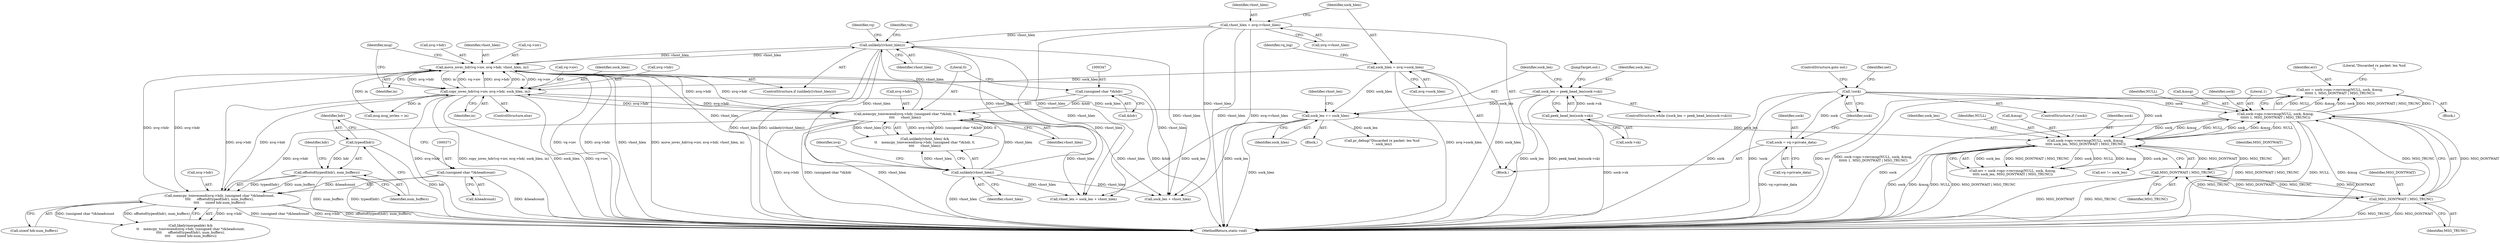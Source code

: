 digraph "0_linux_d8316f3991d207fe32881a9ac20241be8fa2bad0_0@API" {
"1000250" [label="(Call,err = sock->ops->recvmsg(NULL, sock, &msg,\n\t\t\t\t\t\t 1, MSG_DONTWAIT | MSG_TRUNC))"];
"1000252" [label="(Call,sock->ops->recvmsg(NULL, sock, &msg,\n\t\t\t\t\t\t 1, MSG_DONTWAIT | MSG_TRUNC))"];
"1000315" [label="(Call,sock->ops->recvmsg(NULL, sock, &msg,\n\t\t\t\t\t sock_len, MSG_DONTWAIT | MSG_TRUNC))"];
"1000158" [label="(Call,!sock)"];
"1000152" [label="(Call,sock = vq->private_data)"];
"1000207" [label="(Call,sock_len += sock_hlen)"];
"1000299" [label="(Call,copy_iovec_hdr(vq->iov, nvq->hdr, sock_hlen, in))"];
"1000289" [label="(Call,move_iovec_hdr(vq->iov, nvq->hdr, vhost_hlen, in))"];
"1000342" [label="(Call,memcpy_toiovecend(nvq->hdr, (unsigned char *)&hdr, 0,\n\t\t\t\t      vhost_hlen))"];
"1000346" [label="(Call,(unsigned char *)&hdr)"];
"1000340" [label="(Call,unlikely(vhost_hlen))"];
"1000287" [label="(Call,unlikely((vhost_hlen)))"];
"1000167" [label="(Call,vhost_hlen = nvq->vhost_hlen)"];
"1000366" [label="(Call,memcpy_toiovecend(nvq->hdr, (unsigned char *)&headcount,\n\t\t\t\t      offsetof(typeof(hdr), num_buffers),\n\t\t\t\t      sizeof hdr.num_buffers))"];
"1000370" [label="(Call,(unsigned char *)&headcount)"];
"1000374" [label="(Call,offsetof(typeof(hdr), num_buffers))"];
"1000375" [label="(Call,typeof(hdr))"];
"1000172" [label="(Call,sock_hlen = nvq->sock_hlen)"];
"1000200" [label="(Call,sock_len = peek_head_len(sock->sk))"];
"1000202" [label="(Call,peek_head_len(sock->sk))"];
"1000321" [label="(Call,MSG_DONTWAIT | MSG_TRUNC)"];
"1000258" [label="(Call,MSG_DONTWAIT | MSG_TRUNC)"];
"1000340" [label="(Call,unlikely(vhost_hlen))"];
"1000172" [label="(Call,sock_hlen = nvq->sock_hlen)"];
"1000113" [label="(Block,)"];
"1000178" [label="(Identifier,vq_log)"];
"1000251" [label="(Identifier,err)"];
"1000351" [label="(Identifier,vhost_hlen)"];
"1000378" [label="(Call,sizeof hdr.num_buffers)"];
"1000423" [label="(JumpTarget,out:)"];
"1000260" [label="(Identifier,MSG_TRUNC)"];
"1000212" [label="(Call,sock_len + vhost_hlen)"];
"1000253" [label="(Identifier,NULL)"];
"1000321" [label="(Call,MSG_DONTWAIT | MSG_TRUNC)"];
"1000262" [label="(Literal,\"Discarded rx packet: len %zd\n\")"];
"1000377" [label="(Identifier,num_buffers)"];
"1000154" [label="(Call,vq->private_data)"];
"1000320" [label="(Identifier,sock_len)"];
"1000152" [label="(Call,sock = vq->private_data)"];
"1000316" [label="(Identifier,NULL)"];
"1000367" [label="(Call,nvq->hdr)"];
"1000207" [label="(Call,sock_len += sock_hlen)"];
"1000289" [label="(Call,move_iovec_hdr(vq->iov, nvq->hdr, vhost_hlen, in))"];
"1000342" [label="(Call,memcpy_toiovecend(nvq->hdr, (unsigned char *)&hdr, 0,\n\t\t\t\t      vhost_hlen))"];
"1000313" [label="(Call,err = sock->ops->recvmsg(NULL, sock, &msg,\n\t\t\t\t\t sock_len, MSG_DONTWAIT | MSG_TRUNC))"];
"1000372" [label="(Call,&headcount)"];
"1000326" [label="(Call,err != sock_len)"];
"1000168" [label="(Identifier,vhost_hlen)"];
"1000429" [label="(MethodReturn,static void)"];
"1000375" [label="(Call,typeof(hdr))"];
"1000286" [label="(ControlStructure,if (unlikely((vhost_hlen))))"];
"1000315" [label="(Call,sock->ops->recvmsg(NULL, sock, &msg,\n\t\t\t\t\t sock_len, MSG_DONTWAIT | MSG_TRUNC))"];
"1000370" [label="(Call,(unsigned char *)&headcount)"];
"1000374" [label="(Call,offsetof(typeof(hdr), num_buffers))"];
"1000250" [label="(Call,err = sock->ops->recvmsg(NULL, sock, &msg,\n\t\t\t\t\t\t 1, MSG_DONTWAIT | MSG_TRUNC))"];
"1000203" [label="(Call,sock->sk)"];
"1000297" [label="(Identifier,in)"];
"1000350" [label="(Literal,0)"];
"1000206" [label="(Block,)"];
"1000318" [label="(Call,&msg)"];
"1000153" [label="(Identifier,sock)"];
"1000343" [label="(Call,nvq->hdr)"];
"1000158" [label="(Call,!sock)"];
"1000363" [label="(Call,likely(mergeable) &&\n\t\t    memcpy_toiovecend(nvq->hdr, (unsigned char *)&headcount,\n\t\t\t\t      offsetof(typeof(hdr), num_buffers),\n\t\t\t\t      sizeof hdr.num_buffers))"];
"1000380" [label="(Identifier,hdr)"];
"1000164" [label="(Identifier,net)"];
"1000308" [label="(Call,msg.msg_iovlen = in)"];
"1000376" [label="(Identifier,hdr)"];
"1000209" [label="(Identifier,sock_hlen)"];
"1000200" [label="(Call,sock_len = peek_head_len(sock->sk))"];
"1000261" [label="(Call,pr_debug(\"Discarded rx packet: len %zd\n\", sock_len))"];
"1000307" [label="(Identifier,in)"];
"1000244" [label="(Block,)"];
"1000348" [label="(Call,&hdr)"];
"1000341" [label="(Identifier,vhost_hlen)"];
"1000300" [label="(Call,vq->iov)"];
"1000339" [label="(Call,unlikely(vhost_hlen) &&\n\t\t    memcpy_toiovecend(nvq->hdr, (unsigned char *)&hdr, 0,\n\t\t\t\t      vhost_hlen))"];
"1000293" [label="(Call,nvq->hdr)"];
"1000258" [label="(Call,MSG_DONTWAIT | MSG_TRUNC)"];
"1000306" [label="(Identifier,sock_hlen)"];
"1000160" [label="(ControlStructure,goto out;)"];
"1000301" [label="(Identifier,vq)"];
"1000346" [label="(Call,(unsigned char *)&hdr)"];
"1000208" [label="(Identifier,sock_len)"];
"1000322" [label="(Identifier,MSG_DONTWAIT)"];
"1000157" [label="(ControlStructure,if (!sock))"];
"1000211" [label="(Identifier,vhost_len)"];
"1000296" [label="(Identifier,vhost_hlen)"];
"1000317" [label="(Identifier,sock)"];
"1000255" [label="(Call,&msg)"];
"1000290" [label="(Call,vq->iov)"];
"1000201" [label="(Identifier,sock_len)"];
"1000291" [label="(Identifier,vq)"];
"1000299" [label="(Call,copy_iovec_hdr(vq->iov, nvq->hdr, sock_hlen, in))"];
"1000298" [label="(ControlStructure,else)"];
"1000310" [label="(Identifier,msg)"];
"1000303" [label="(Call,nvq->hdr)"];
"1000202" [label="(Call,peek_head_len(sock->sk))"];
"1000169" [label="(Call,nvq->vhost_hlen)"];
"1000259" [label="(Identifier,MSG_DONTWAIT)"];
"1000199" [label="(ControlStructure,while ((sock_len = peek_head_len(sock->sk))))"];
"1000323" [label="(Identifier,MSG_TRUNC)"];
"1000174" [label="(Call,nvq->sock_hlen)"];
"1000210" [label="(Call,vhost_len = sock_len + vhost_hlen)"];
"1000159" [label="(Identifier,sock)"];
"1000344" [label="(Identifier,nvq)"];
"1000252" [label="(Call,sock->ops->recvmsg(NULL, sock, &msg,\n\t\t\t\t\t\t 1, MSG_DONTWAIT | MSG_TRUNC))"];
"1000366" [label="(Call,memcpy_toiovecend(nvq->hdr, (unsigned char *)&headcount,\n\t\t\t\t      offsetof(typeof(hdr), num_buffers),\n\t\t\t\t      sizeof hdr.num_buffers))"];
"1000254" [label="(Identifier,sock)"];
"1000257" [label="(Literal,1)"];
"1000287" [label="(Call,unlikely((vhost_hlen)))"];
"1000173" [label="(Identifier,sock_hlen)"];
"1000167" [label="(Call,vhost_hlen = nvq->vhost_hlen)"];
"1000288" [label="(Identifier,vhost_hlen)"];
"1000250" -> "1000244"  [label="AST: "];
"1000250" -> "1000252"  [label="CFG: "];
"1000251" -> "1000250"  [label="AST: "];
"1000252" -> "1000250"  [label="AST: "];
"1000262" -> "1000250"  [label="CFG: "];
"1000250" -> "1000429"  [label="DDG: err"];
"1000250" -> "1000429"  [label="DDG: sock->ops->recvmsg(NULL, sock, &msg,\n\t\t\t\t\t\t 1, MSG_DONTWAIT | MSG_TRUNC)"];
"1000252" -> "1000250"  [label="DDG: NULL"];
"1000252" -> "1000250"  [label="DDG: &msg"];
"1000252" -> "1000250"  [label="DDG: sock"];
"1000252" -> "1000250"  [label="DDG: MSG_DONTWAIT | MSG_TRUNC"];
"1000252" -> "1000250"  [label="DDG: 1"];
"1000252" -> "1000258"  [label="CFG: "];
"1000253" -> "1000252"  [label="AST: "];
"1000254" -> "1000252"  [label="AST: "];
"1000255" -> "1000252"  [label="AST: "];
"1000257" -> "1000252"  [label="AST: "];
"1000258" -> "1000252"  [label="AST: "];
"1000252" -> "1000429"  [label="DDG: NULL"];
"1000252" -> "1000429"  [label="DDG: &msg"];
"1000252" -> "1000429"  [label="DDG: sock"];
"1000252" -> "1000429"  [label="DDG: MSG_DONTWAIT | MSG_TRUNC"];
"1000315" -> "1000252"  [label="DDG: NULL"];
"1000315" -> "1000252"  [label="DDG: sock"];
"1000315" -> "1000252"  [label="DDG: &msg"];
"1000158" -> "1000252"  [label="DDG: sock"];
"1000258" -> "1000252"  [label="DDG: MSG_DONTWAIT"];
"1000258" -> "1000252"  [label="DDG: MSG_TRUNC"];
"1000252" -> "1000315"  [label="DDG: NULL"];
"1000252" -> "1000315"  [label="DDG: sock"];
"1000252" -> "1000315"  [label="DDG: &msg"];
"1000315" -> "1000313"  [label="AST: "];
"1000315" -> "1000321"  [label="CFG: "];
"1000316" -> "1000315"  [label="AST: "];
"1000317" -> "1000315"  [label="AST: "];
"1000318" -> "1000315"  [label="AST: "];
"1000320" -> "1000315"  [label="AST: "];
"1000321" -> "1000315"  [label="AST: "];
"1000313" -> "1000315"  [label="CFG: "];
"1000315" -> "1000429"  [label="DDG: &msg"];
"1000315" -> "1000429"  [label="DDG: NULL"];
"1000315" -> "1000429"  [label="DDG: MSG_DONTWAIT | MSG_TRUNC"];
"1000315" -> "1000429"  [label="DDG: sock"];
"1000315" -> "1000313"  [label="DDG: sock_len"];
"1000315" -> "1000313"  [label="DDG: MSG_DONTWAIT | MSG_TRUNC"];
"1000315" -> "1000313"  [label="DDG: sock"];
"1000315" -> "1000313"  [label="DDG: NULL"];
"1000315" -> "1000313"  [label="DDG: &msg"];
"1000158" -> "1000315"  [label="DDG: sock"];
"1000207" -> "1000315"  [label="DDG: sock_len"];
"1000321" -> "1000315"  [label="DDG: MSG_DONTWAIT"];
"1000321" -> "1000315"  [label="DDG: MSG_TRUNC"];
"1000315" -> "1000326"  [label="DDG: sock_len"];
"1000158" -> "1000157"  [label="AST: "];
"1000158" -> "1000159"  [label="CFG: "];
"1000159" -> "1000158"  [label="AST: "];
"1000160" -> "1000158"  [label="CFG: "];
"1000164" -> "1000158"  [label="CFG: "];
"1000158" -> "1000429"  [label="DDG: sock"];
"1000158" -> "1000429"  [label="DDG: !sock"];
"1000152" -> "1000158"  [label="DDG: sock"];
"1000152" -> "1000113"  [label="AST: "];
"1000152" -> "1000154"  [label="CFG: "];
"1000153" -> "1000152"  [label="AST: "];
"1000154" -> "1000152"  [label="AST: "];
"1000159" -> "1000152"  [label="CFG: "];
"1000152" -> "1000429"  [label="DDG: vq->private_data"];
"1000207" -> "1000206"  [label="AST: "];
"1000207" -> "1000209"  [label="CFG: "];
"1000208" -> "1000207"  [label="AST: "];
"1000209" -> "1000207"  [label="AST: "];
"1000211" -> "1000207"  [label="CFG: "];
"1000207" -> "1000429"  [label="DDG: sock_hlen"];
"1000299" -> "1000207"  [label="DDG: sock_hlen"];
"1000172" -> "1000207"  [label="DDG: sock_hlen"];
"1000200" -> "1000207"  [label="DDG: sock_len"];
"1000207" -> "1000210"  [label="DDG: sock_len"];
"1000207" -> "1000212"  [label="DDG: sock_len"];
"1000207" -> "1000261"  [label="DDG: sock_len"];
"1000299" -> "1000298"  [label="AST: "];
"1000299" -> "1000307"  [label="CFG: "];
"1000300" -> "1000299"  [label="AST: "];
"1000303" -> "1000299"  [label="AST: "];
"1000306" -> "1000299"  [label="AST: "];
"1000307" -> "1000299"  [label="AST: "];
"1000310" -> "1000299"  [label="CFG: "];
"1000299" -> "1000429"  [label="DDG: nvq->hdr"];
"1000299" -> "1000429"  [label="DDG: copy_iovec_hdr(vq->iov, nvq->hdr, sock_hlen, in)"];
"1000299" -> "1000429"  [label="DDG: sock_hlen"];
"1000299" -> "1000429"  [label="DDG: vq->iov"];
"1000299" -> "1000289"  [label="DDG: vq->iov"];
"1000299" -> "1000289"  [label="DDG: nvq->hdr"];
"1000299" -> "1000289"  [label="DDG: in"];
"1000289" -> "1000299"  [label="DDG: vq->iov"];
"1000289" -> "1000299"  [label="DDG: nvq->hdr"];
"1000289" -> "1000299"  [label="DDG: in"];
"1000342" -> "1000299"  [label="DDG: nvq->hdr"];
"1000366" -> "1000299"  [label="DDG: nvq->hdr"];
"1000172" -> "1000299"  [label="DDG: sock_hlen"];
"1000299" -> "1000308"  [label="DDG: in"];
"1000299" -> "1000342"  [label="DDG: nvq->hdr"];
"1000299" -> "1000366"  [label="DDG: nvq->hdr"];
"1000289" -> "1000286"  [label="AST: "];
"1000289" -> "1000297"  [label="CFG: "];
"1000290" -> "1000289"  [label="AST: "];
"1000293" -> "1000289"  [label="AST: "];
"1000296" -> "1000289"  [label="AST: "];
"1000297" -> "1000289"  [label="AST: "];
"1000310" -> "1000289"  [label="CFG: "];
"1000289" -> "1000429"  [label="DDG: vq->iov"];
"1000289" -> "1000429"  [label="DDG: nvq->hdr"];
"1000289" -> "1000429"  [label="DDG: vhost_hlen"];
"1000289" -> "1000429"  [label="DDG: move_iovec_hdr(vq->iov, nvq->hdr, vhost_hlen, in)"];
"1000289" -> "1000210"  [label="DDG: vhost_hlen"];
"1000289" -> "1000212"  [label="DDG: vhost_hlen"];
"1000289" -> "1000287"  [label="DDG: vhost_hlen"];
"1000342" -> "1000289"  [label="DDG: nvq->hdr"];
"1000366" -> "1000289"  [label="DDG: nvq->hdr"];
"1000287" -> "1000289"  [label="DDG: vhost_hlen"];
"1000289" -> "1000308"  [label="DDG: in"];
"1000289" -> "1000340"  [label="DDG: vhost_hlen"];
"1000289" -> "1000342"  [label="DDG: nvq->hdr"];
"1000289" -> "1000366"  [label="DDG: nvq->hdr"];
"1000342" -> "1000339"  [label="AST: "];
"1000342" -> "1000351"  [label="CFG: "];
"1000343" -> "1000342"  [label="AST: "];
"1000346" -> "1000342"  [label="AST: "];
"1000350" -> "1000342"  [label="AST: "];
"1000351" -> "1000342"  [label="AST: "];
"1000339" -> "1000342"  [label="CFG: "];
"1000342" -> "1000429"  [label="DDG: vhost_hlen"];
"1000342" -> "1000429"  [label="DDG: nvq->hdr"];
"1000342" -> "1000429"  [label="DDG: (unsigned char *)&hdr"];
"1000342" -> "1000210"  [label="DDG: vhost_hlen"];
"1000342" -> "1000212"  [label="DDG: vhost_hlen"];
"1000342" -> "1000287"  [label="DDG: vhost_hlen"];
"1000342" -> "1000339"  [label="DDG: nvq->hdr"];
"1000342" -> "1000339"  [label="DDG: (unsigned char *)&hdr"];
"1000342" -> "1000339"  [label="DDG: 0"];
"1000342" -> "1000339"  [label="DDG: vhost_hlen"];
"1000346" -> "1000342"  [label="DDG: &hdr"];
"1000340" -> "1000342"  [label="DDG: vhost_hlen"];
"1000342" -> "1000366"  [label="DDG: nvq->hdr"];
"1000346" -> "1000348"  [label="CFG: "];
"1000347" -> "1000346"  [label="AST: "];
"1000348" -> "1000346"  [label="AST: "];
"1000350" -> "1000346"  [label="CFG: "];
"1000346" -> "1000429"  [label="DDG: &hdr"];
"1000340" -> "1000339"  [label="AST: "];
"1000340" -> "1000341"  [label="CFG: "];
"1000341" -> "1000340"  [label="AST: "];
"1000344" -> "1000340"  [label="CFG: "];
"1000339" -> "1000340"  [label="CFG: "];
"1000340" -> "1000429"  [label="DDG: vhost_hlen"];
"1000340" -> "1000210"  [label="DDG: vhost_hlen"];
"1000340" -> "1000212"  [label="DDG: vhost_hlen"];
"1000340" -> "1000287"  [label="DDG: vhost_hlen"];
"1000340" -> "1000339"  [label="DDG: vhost_hlen"];
"1000287" -> "1000340"  [label="DDG: vhost_hlen"];
"1000287" -> "1000286"  [label="AST: "];
"1000287" -> "1000288"  [label="CFG: "];
"1000288" -> "1000287"  [label="AST: "];
"1000291" -> "1000287"  [label="CFG: "];
"1000301" -> "1000287"  [label="CFG: "];
"1000287" -> "1000429"  [label="DDG: unlikely((vhost_hlen))"];
"1000287" -> "1000429"  [label="DDG: vhost_hlen"];
"1000287" -> "1000210"  [label="DDG: vhost_hlen"];
"1000287" -> "1000212"  [label="DDG: vhost_hlen"];
"1000167" -> "1000287"  [label="DDG: vhost_hlen"];
"1000167" -> "1000113"  [label="AST: "];
"1000167" -> "1000169"  [label="CFG: "];
"1000168" -> "1000167"  [label="AST: "];
"1000169" -> "1000167"  [label="AST: "];
"1000173" -> "1000167"  [label="CFG: "];
"1000167" -> "1000429"  [label="DDG: vhost_hlen"];
"1000167" -> "1000429"  [label="DDG: nvq->vhost_hlen"];
"1000167" -> "1000210"  [label="DDG: vhost_hlen"];
"1000167" -> "1000212"  [label="DDG: vhost_hlen"];
"1000366" -> "1000363"  [label="AST: "];
"1000366" -> "1000378"  [label="CFG: "];
"1000367" -> "1000366"  [label="AST: "];
"1000370" -> "1000366"  [label="AST: "];
"1000374" -> "1000366"  [label="AST: "];
"1000378" -> "1000366"  [label="AST: "];
"1000363" -> "1000366"  [label="CFG: "];
"1000366" -> "1000429"  [label="DDG: (unsigned char *)&headcount"];
"1000366" -> "1000429"  [label="DDG: nvq->hdr"];
"1000366" -> "1000429"  [label="DDG: offsetof(typeof(hdr), num_buffers)"];
"1000366" -> "1000363"  [label="DDG: nvq->hdr"];
"1000366" -> "1000363"  [label="DDG: (unsigned char *)&headcount"];
"1000366" -> "1000363"  [label="DDG: offsetof(typeof(hdr), num_buffers)"];
"1000370" -> "1000366"  [label="DDG: &headcount"];
"1000374" -> "1000366"  [label="DDG: typeof(hdr)"];
"1000374" -> "1000366"  [label="DDG: num_buffers"];
"1000370" -> "1000372"  [label="CFG: "];
"1000371" -> "1000370"  [label="AST: "];
"1000372" -> "1000370"  [label="AST: "];
"1000376" -> "1000370"  [label="CFG: "];
"1000370" -> "1000429"  [label="DDG: &headcount"];
"1000374" -> "1000377"  [label="CFG: "];
"1000375" -> "1000374"  [label="AST: "];
"1000377" -> "1000374"  [label="AST: "];
"1000380" -> "1000374"  [label="CFG: "];
"1000374" -> "1000429"  [label="DDG: num_buffers"];
"1000374" -> "1000429"  [label="DDG: typeof(hdr)"];
"1000375" -> "1000374"  [label="DDG: hdr"];
"1000375" -> "1000376"  [label="CFG: "];
"1000376" -> "1000375"  [label="AST: "];
"1000377" -> "1000375"  [label="CFG: "];
"1000375" -> "1000429"  [label="DDG: hdr"];
"1000172" -> "1000113"  [label="AST: "];
"1000172" -> "1000174"  [label="CFG: "];
"1000173" -> "1000172"  [label="AST: "];
"1000174" -> "1000172"  [label="AST: "];
"1000178" -> "1000172"  [label="CFG: "];
"1000172" -> "1000429"  [label="DDG: sock_hlen"];
"1000172" -> "1000429"  [label="DDG: nvq->sock_hlen"];
"1000200" -> "1000199"  [label="AST: "];
"1000200" -> "1000202"  [label="CFG: "];
"1000201" -> "1000200"  [label="AST: "];
"1000202" -> "1000200"  [label="AST: "];
"1000208" -> "1000200"  [label="CFG: "];
"1000423" -> "1000200"  [label="CFG: "];
"1000200" -> "1000429"  [label="DDG: sock_len"];
"1000200" -> "1000429"  [label="DDG: peek_head_len(sock->sk)"];
"1000202" -> "1000200"  [label="DDG: sock->sk"];
"1000202" -> "1000203"  [label="CFG: "];
"1000203" -> "1000202"  [label="AST: "];
"1000202" -> "1000429"  [label="DDG: sock->sk"];
"1000321" -> "1000323"  [label="CFG: "];
"1000322" -> "1000321"  [label="AST: "];
"1000323" -> "1000321"  [label="AST: "];
"1000321" -> "1000429"  [label="DDG: MSG_DONTWAIT"];
"1000321" -> "1000429"  [label="DDG: MSG_TRUNC"];
"1000321" -> "1000258"  [label="DDG: MSG_DONTWAIT"];
"1000321" -> "1000258"  [label="DDG: MSG_TRUNC"];
"1000258" -> "1000321"  [label="DDG: MSG_DONTWAIT"];
"1000258" -> "1000321"  [label="DDG: MSG_TRUNC"];
"1000258" -> "1000260"  [label="CFG: "];
"1000259" -> "1000258"  [label="AST: "];
"1000260" -> "1000258"  [label="AST: "];
"1000258" -> "1000429"  [label="DDG: MSG_DONTWAIT"];
"1000258" -> "1000429"  [label="DDG: MSG_TRUNC"];
}
